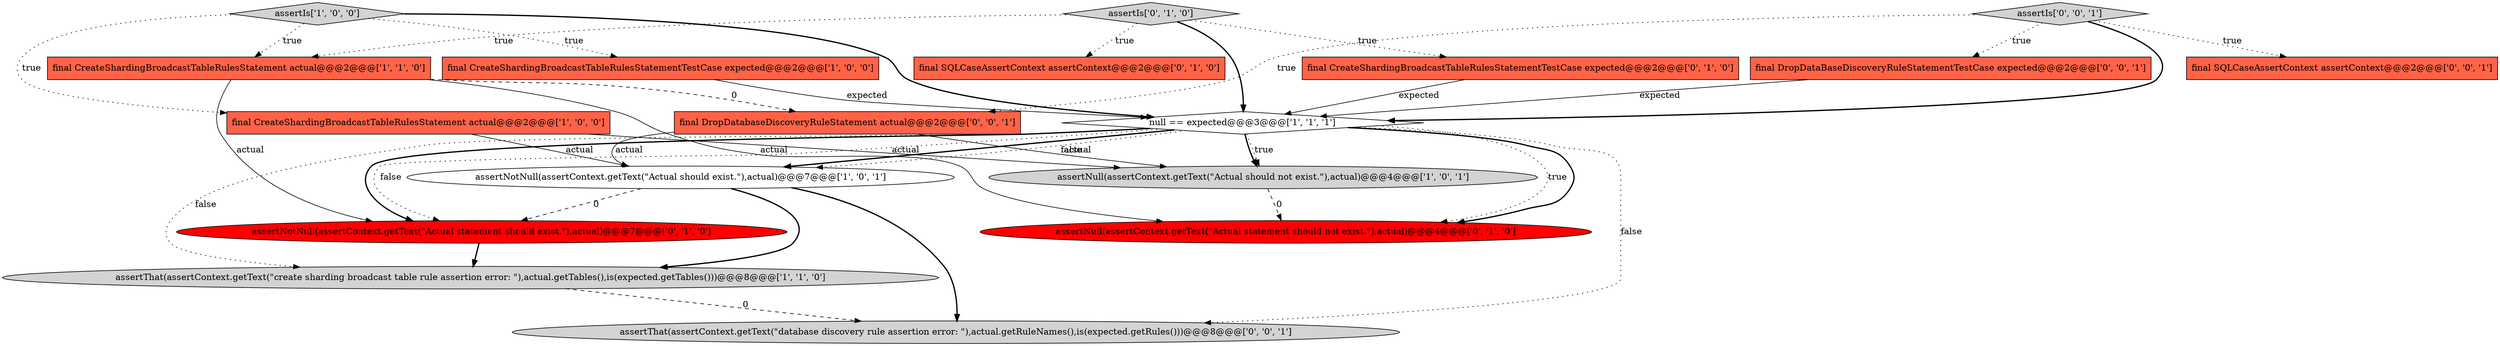 digraph {
16 [style = filled, label = "assertIs['0', '0', '1']", fillcolor = lightgray, shape = diamond image = "AAA0AAABBB3BBB"];
11 [style = filled, label = "assertNull(assertContext.getText(\"Actual statement should not exist.\"),actual)@@@4@@@['0', '1', '0']", fillcolor = red, shape = ellipse image = "AAA1AAABBB2BBB"];
6 [style = filled, label = "final CreateShardingBroadcastTableRulesStatement actual@@@2@@@['1', '1', '0']", fillcolor = tomato, shape = box image = "AAA0AAABBB1BBB"];
17 [style = filled, label = "final DropDatabaseDiscoveryRuleStatement actual@@@2@@@['0', '0', '1']", fillcolor = tomato, shape = box image = "AAA0AAABBB3BBB"];
1 [style = filled, label = "null == expected@@@3@@@['1', '1', '1']", fillcolor = white, shape = diamond image = "AAA0AAABBB1BBB"];
2 [style = filled, label = "assertIs['1', '0', '0']", fillcolor = lightgray, shape = diamond image = "AAA0AAABBB1BBB"];
10 [style = filled, label = "final CreateShardingBroadcastTableRulesStatementTestCase expected@@@2@@@['0', '1', '0']", fillcolor = tomato, shape = box image = "AAA0AAABBB2BBB"];
4 [style = filled, label = "final CreateShardingBroadcastTableRulesStatement actual@@@2@@@['1', '0', '0']", fillcolor = tomato, shape = box image = "AAA0AAABBB1BBB"];
9 [style = filled, label = "assertIs['0', '1', '0']", fillcolor = lightgray, shape = diamond image = "AAA0AAABBB2BBB"];
14 [style = filled, label = "final SQLCaseAssertContext assertContext@@@2@@@['0', '0', '1']", fillcolor = tomato, shape = box image = "AAA0AAABBB3BBB"];
8 [style = filled, label = "final SQLCaseAssertContext assertContext@@@2@@@['0', '1', '0']", fillcolor = tomato, shape = box image = "AAA0AAABBB2BBB"];
7 [style = filled, label = "assertThat(assertContext.getText(\"create sharding broadcast table rule assertion error: \"),actual.getTables(),is(expected.getTables()))@@@8@@@['1', '1', '0']", fillcolor = lightgray, shape = ellipse image = "AAA0AAABBB1BBB"];
12 [style = filled, label = "assertNotNull(assertContext.getText(\"Actual statement should exist.\"),actual)@@@7@@@['0', '1', '0']", fillcolor = red, shape = ellipse image = "AAA1AAABBB2BBB"];
15 [style = filled, label = "assertThat(assertContext.getText(\"database discovery rule assertion error: \"),actual.getRuleNames(),is(expected.getRules()))@@@8@@@['0', '0', '1']", fillcolor = lightgray, shape = ellipse image = "AAA0AAABBB3BBB"];
13 [style = filled, label = "final DropDataBaseDiscoveryRuleStatementTestCase expected@@@2@@@['0', '0', '1']", fillcolor = tomato, shape = box image = "AAA0AAABBB3BBB"];
3 [style = filled, label = "assertNull(assertContext.getText(\"Actual should not exist.\"),actual)@@@4@@@['1', '0', '1']", fillcolor = lightgray, shape = ellipse image = "AAA0AAABBB1BBB"];
0 [style = filled, label = "assertNotNull(assertContext.getText(\"Actual should exist.\"),actual)@@@7@@@['1', '0', '1']", fillcolor = white, shape = ellipse image = "AAA0AAABBB1BBB"];
5 [style = filled, label = "final CreateShardingBroadcastTableRulesStatementTestCase expected@@@2@@@['1', '0', '0']", fillcolor = tomato, shape = box image = "AAA0AAABBB1BBB"];
4->3 [style = solid, label="actual"];
1->7 [style = dotted, label="false"];
16->13 [style = dotted, label="true"];
2->1 [style = bold, label=""];
1->11 [style = dotted, label="true"];
16->17 [style = dotted, label="true"];
4->0 [style = solid, label="actual"];
1->3 [style = bold, label=""];
6->17 [style = dashed, label="0"];
1->0 [style = bold, label=""];
0->12 [style = dashed, label="0"];
1->15 [style = dotted, label="false"];
17->0 [style = solid, label="actual"];
9->6 [style = dotted, label="true"];
12->7 [style = bold, label=""];
0->15 [style = bold, label=""];
1->11 [style = bold, label=""];
0->7 [style = bold, label=""];
9->8 [style = dotted, label="true"];
1->3 [style = dotted, label="true"];
5->1 [style = solid, label="expected"];
13->1 [style = solid, label="expected"];
1->12 [style = dotted, label="false"];
16->1 [style = bold, label=""];
10->1 [style = solid, label="expected"];
2->6 [style = dotted, label="true"];
2->4 [style = dotted, label="true"];
16->14 [style = dotted, label="true"];
1->12 [style = bold, label=""];
7->15 [style = dashed, label="0"];
6->12 [style = solid, label="actual"];
2->5 [style = dotted, label="true"];
9->1 [style = bold, label=""];
9->10 [style = dotted, label="true"];
17->3 [style = solid, label="actual"];
6->11 [style = solid, label="actual"];
1->0 [style = dotted, label="false"];
3->11 [style = dashed, label="0"];
}

